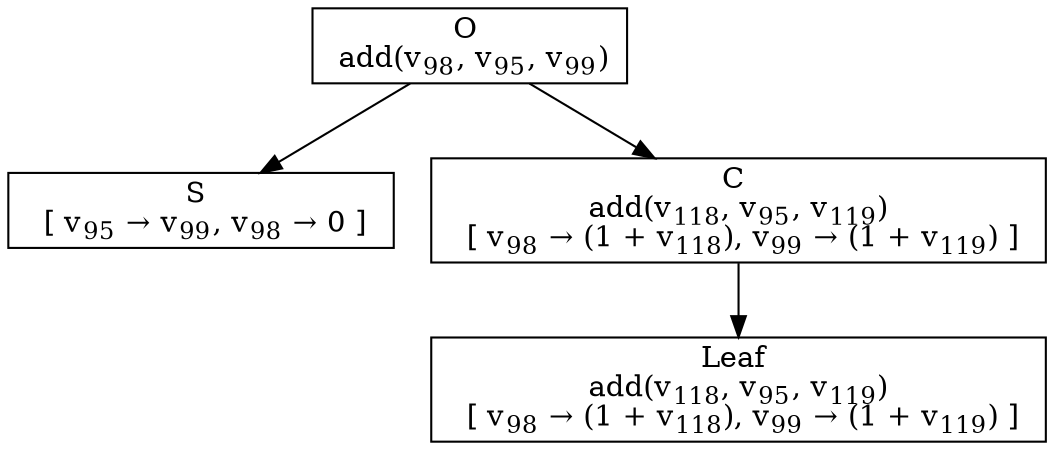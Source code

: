 digraph {
    graph [rankdir=TB
          ,bgcolor=transparent];
    node [shape=box
         ,fillcolor=white
         ,style=filled];
    0 [label=<O <BR/> add(v<SUB>98</SUB>, v<SUB>95</SUB>, v<SUB>99</SUB>)>];
    1 [label=<S <BR/>  [ v<SUB>95</SUB> &rarr; v<SUB>99</SUB>, v<SUB>98</SUB> &rarr; 0 ] >];
    2 [label=<C <BR/> add(v<SUB>118</SUB>, v<SUB>95</SUB>, v<SUB>119</SUB>) <BR/>  [ v<SUB>98</SUB> &rarr; (1 + v<SUB>118</SUB>), v<SUB>99</SUB> &rarr; (1 + v<SUB>119</SUB>) ] >];
    3 [label=<Leaf <BR/> add(v<SUB>118</SUB>, v<SUB>95</SUB>, v<SUB>119</SUB>) <BR/>  [ v<SUB>98</SUB> &rarr; (1 + v<SUB>118</SUB>), v<SUB>99</SUB> &rarr; (1 + v<SUB>119</SUB>) ] >];
    0 -> 1 [label=""];
    0 -> 2 [label=""];
    2 -> 3 [label=""];
}